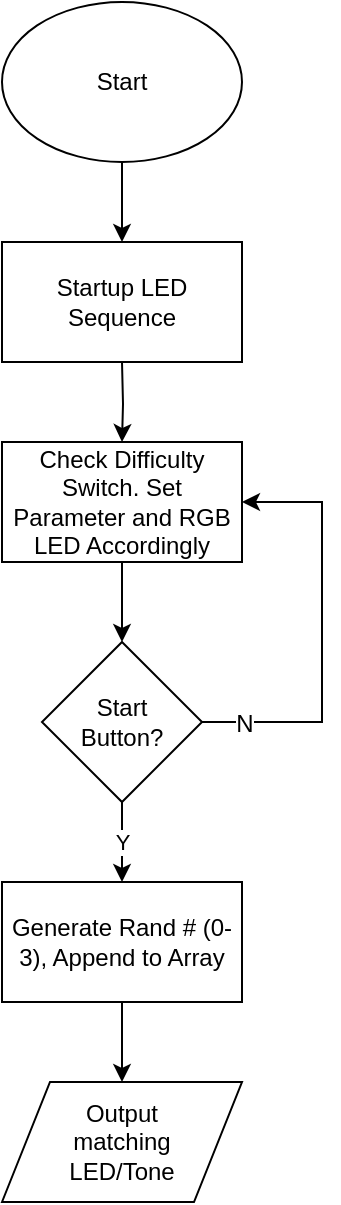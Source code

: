 <mxfile version="12.1.8" type="github" pages="1">
  <diagram id="vK2o-zo6DBCBCjjgS45Z" name="Page-1">
    <mxGraphModel dx="640" dy="358" grid="1" gridSize="10" guides="1" tooltips="1" connect="1" arrows="1" fold="1" page="1" pageScale="1" pageWidth="850" pageHeight="1100" math="0" shadow="0">
      <root>
        <mxCell id="0"/>
        <mxCell id="1" parent="0"/>
        <mxCell id="SfQTYZYUw8lY2vtOCrOL-3" value="" style="edgeStyle=orthogonalEdgeStyle;rounded=0;orthogonalLoop=1;jettySize=auto;html=1;" parent="1" source="SfQTYZYUw8lY2vtOCrOL-1" edge="1">
          <mxGeometry relative="1" as="geometry">
            <mxPoint x="300" y="160" as="targetPoint"/>
          </mxGeometry>
        </mxCell>
        <mxCell id="SfQTYZYUw8lY2vtOCrOL-1" value="Start" style="ellipse;whiteSpace=wrap;html=1;" parent="1" vertex="1">
          <mxGeometry x="240" y="40" width="120" height="80" as="geometry"/>
        </mxCell>
        <mxCell id="SfQTYZYUw8lY2vtOCrOL-5" value="" style="edgeStyle=orthogonalEdgeStyle;rounded=0;orthogonalLoop=1;jettySize=auto;html=1;" parent="1" target="SfQTYZYUw8lY2vtOCrOL-4" edge="1">
          <mxGeometry relative="1" as="geometry">
            <mxPoint x="300" y="220" as="sourcePoint"/>
          </mxGeometry>
        </mxCell>
        <mxCell id="biyX1mUiOnCgqSZNUavs-2" value="" style="edgeStyle=orthogonalEdgeStyle;rounded=0;orthogonalLoop=1;jettySize=auto;html=1;" edge="1" parent="1" source="SfQTYZYUw8lY2vtOCrOL-4" target="biyX1mUiOnCgqSZNUavs-1">
          <mxGeometry relative="1" as="geometry"/>
        </mxCell>
        <mxCell id="SfQTYZYUw8lY2vtOCrOL-4" value="&lt;div&gt;Check Difficulty Switch. Set Parameter and RGB LED Accordingly&lt;br&gt;&lt;/div&gt;" style="rounded=0;whiteSpace=wrap;html=1;" parent="1" vertex="1">
          <mxGeometry x="240" y="260" width="120" height="60" as="geometry"/>
        </mxCell>
        <mxCell id="SfQTYZYUw8lY2vtOCrOL-6" value="Startup LED Sequence" style="rounded=0;whiteSpace=wrap;html=1;" parent="1" vertex="1">
          <mxGeometry x="240" y="160" width="120" height="60" as="geometry"/>
        </mxCell>
        <mxCell id="biyX1mUiOnCgqSZNUavs-3" style="edgeStyle=orthogonalEdgeStyle;rounded=0;orthogonalLoop=1;jettySize=auto;html=1;entryX=1;entryY=0.5;entryDx=0;entryDy=0;" edge="1" parent="1" source="biyX1mUiOnCgqSZNUavs-1" target="SfQTYZYUw8lY2vtOCrOL-4">
          <mxGeometry relative="1" as="geometry">
            <Array as="points">
              <mxPoint x="400" y="400"/>
              <mxPoint x="400" y="290"/>
            </Array>
          </mxGeometry>
        </mxCell>
        <mxCell id="biyX1mUiOnCgqSZNUavs-4" value="N" style="text;html=1;resizable=0;points=[];align=center;verticalAlign=middle;labelBackgroundColor=#ffffff;" vertex="1" connectable="0" parent="biyX1mUiOnCgqSZNUavs-3">
          <mxGeometry x="-0.8" y="-1" relative="1" as="geometry">
            <mxPoint as="offset"/>
          </mxGeometry>
        </mxCell>
        <mxCell id="biyX1mUiOnCgqSZNUavs-6" value="Y" style="edgeStyle=orthogonalEdgeStyle;rounded=0;orthogonalLoop=1;jettySize=auto;html=1;" edge="1" parent="1" source="biyX1mUiOnCgqSZNUavs-1" target="biyX1mUiOnCgqSZNUavs-5">
          <mxGeometry relative="1" as="geometry"/>
        </mxCell>
        <mxCell id="biyX1mUiOnCgqSZNUavs-1" value="&lt;div&gt;Start&lt;br&gt;&lt;/div&gt;&lt;div&gt;Button?&lt;/div&gt;" style="rhombus;whiteSpace=wrap;html=1;" vertex="1" parent="1">
          <mxGeometry x="260" y="360" width="80" height="80" as="geometry"/>
        </mxCell>
        <mxCell id="biyX1mUiOnCgqSZNUavs-8" value="" style="edgeStyle=orthogonalEdgeStyle;rounded=0;orthogonalLoop=1;jettySize=auto;html=1;" edge="1" parent="1" source="biyX1mUiOnCgqSZNUavs-5" target="biyX1mUiOnCgqSZNUavs-7">
          <mxGeometry relative="1" as="geometry"/>
        </mxCell>
        <mxCell id="biyX1mUiOnCgqSZNUavs-5" value="Generate Rand # (0-3), Append to Array" style="rounded=0;whiteSpace=wrap;html=1;" vertex="1" parent="1">
          <mxGeometry x="240" y="480" width="120" height="60" as="geometry"/>
        </mxCell>
        <mxCell id="biyX1mUiOnCgqSZNUavs-7" value="&lt;div&gt;Output&lt;/div&gt;&lt;div&gt;matching&lt;/div&gt;&lt;div&gt;LED/Tone&lt;/div&gt;" style="shape=parallelogram;perimeter=parallelogramPerimeter;whiteSpace=wrap;html=1;" vertex="1" parent="1">
          <mxGeometry x="240" y="580" width="120" height="60" as="geometry"/>
        </mxCell>
      </root>
    </mxGraphModel>
  </diagram>
</mxfile>
